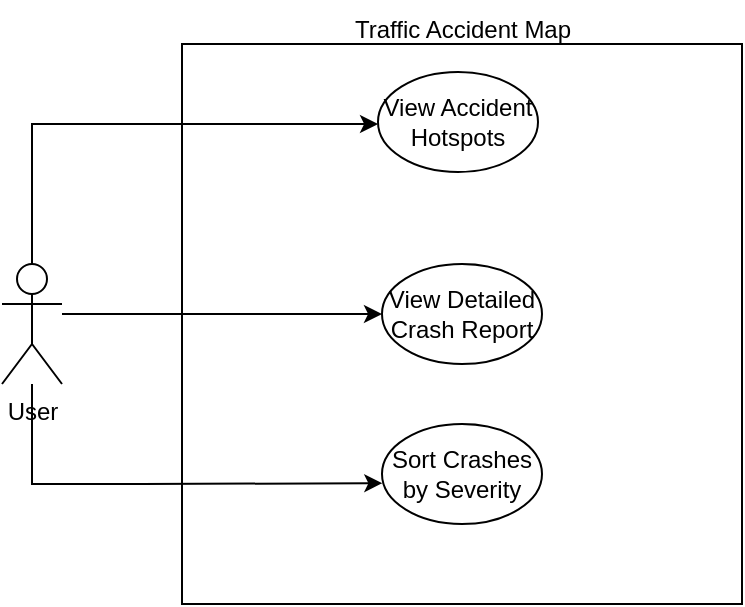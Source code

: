 <mxfile version="24.8.4">
  <diagram name="Page-1" id="CxmCRvLgPxV0YkFzYpAJ">
    <mxGraphModel dx="1154" dy="509" grid="1" gridSize="10" guides="1" tooltips="1" connect="1" arrows="1" fold="1" page="1" pageScale="1" pageWidth="850" pageHeight="1100" math="0" shadow="0">
      <root>
        <mxCell id="0" />
        <mxCell id="1" parent="0" />
        <mxCell id="U-eO4l271zNmarZVkvX4-2" value="" style="whiteSpace=wrap;html=1;aspect=fixed;" vertex="1" parent="1">
          <mxGeometry x="250" y="130" width="280" height="280" as="geometry" />
        </mxCell>
        <mxCell id="U-eO4l271zNmarZVkvX4-3" value="Traffic Accident Map" style="text;html=1;align=center;verticalAlign=middle;resizable=0;points=[];autosize=1;strokeColor=none;fillColor=none;" vertex="1" parent="1">
          <mxGeometry x="325" y="108" width="130" height="30" as="geometry" />
        </mxCell>
        <mxCell id="U-eO4l271zNmarZVkvX4-8" style="edgeStyle=orthogonalEdgeStyle;rounded=0;orthogonalLoop=1;jettySize=auto;html=1;" edge="1" parent="1" source="U-eO4l271zNmarZVkvX4-4" target="U-eO4l271zNmarZVkvX4-5">
          <mxGeometry relative="1" as="geometry">
            <Array as="points">
              <mxPoint x="175" y="170" />
            </Array>
          </mxGeometry>
        </mxCell>
        <mxCell id="U-eO4l271zNmarZVkvX4-11" style="edgeStyle=orthogonalEdgeStyle;rounded=0;orthogonalLoop=1;jettySize=auto;html=1;entryX=0;entryY=0.5;entryDx=0;entryDy=0;" edge="1" parent="1" source="U-eO4l271zNmarZVkvX4-4" target="U-eO4l271zNmarZVkvX4-6">
          <mxGeometry relative="1" as="geometry">
            <Array as="points">
              <mxPoint x="220" y="265" />
              <mxPoint x="220" y="265" />
            </Array>
          </mxGeometry>
        </mxCell>
        <mxCell id="U-eO4l271zNmarZVkvX4-4" value="User" style="shape=umlActor;verticalLabelPosition=bottom;verticalAlign=top;html=1;outlineConnect=0;" vertex="1" parent="1">
          <mxGeometry x="160" y="240" width="30" height="60" as="geometry" />
        </mxCell>
        <mxCell id="U-eO4l271zNmarZVkvX4-5" value="View Accident Hotspots" style="ellipse;whiteSpace=wrap;html=1;" vertex="1" parent="1">
          <mxGeometry x="348" y="144" width="80" height="50" as="geometry" />
        </mxCell>
        <mxCell id="U-eO4l271zNmarZVkvX4-6" value="View Detailed Crash Report" style="ellipse;whiteSpace=wrap;html=1;" vertex="1" parent="1">
          <mxGeometry x="350" y="240" width="80" height="50" as="geometry" />
        </mxCell>
        <mxCell id="U-eO4l271zNmarZVkvX4-7" value="Sort Crashes by Severity" style="ellipse;whiteSpace=wrap;html=1;" vertex="1" parent="1">
          <mxGeometry x="350" y="320" width="80" height="50" as="geometry" />
        </mxCell>
        <mxCell id="U-eO4l271zNmarZVkvX4-12" style="edgeStyle=orthogonalEdgeStyle;rounded=0;orthogonalLoop=1;jettySize=auto;html=1;entryX=0.002;entryY=0.592;entryDx=0;entryDy=0;entryPerimeter=0;" edge="1" parent="1" source="U-eO4l271zNmarZVkvX4-4" target="U-eO4l271zNmarZVkvX4-7">
          <mxGeometry relative="1" as="geometry">
            <Array as="points">
              <mxPoint x="175" y="350" />
              <mxPoint x="230" y="350" />
            </Array>
          </mxGeometry>
        </mxCell>
      </root>
    </mxGraphModel>
  </diagram>
</mxfile>
